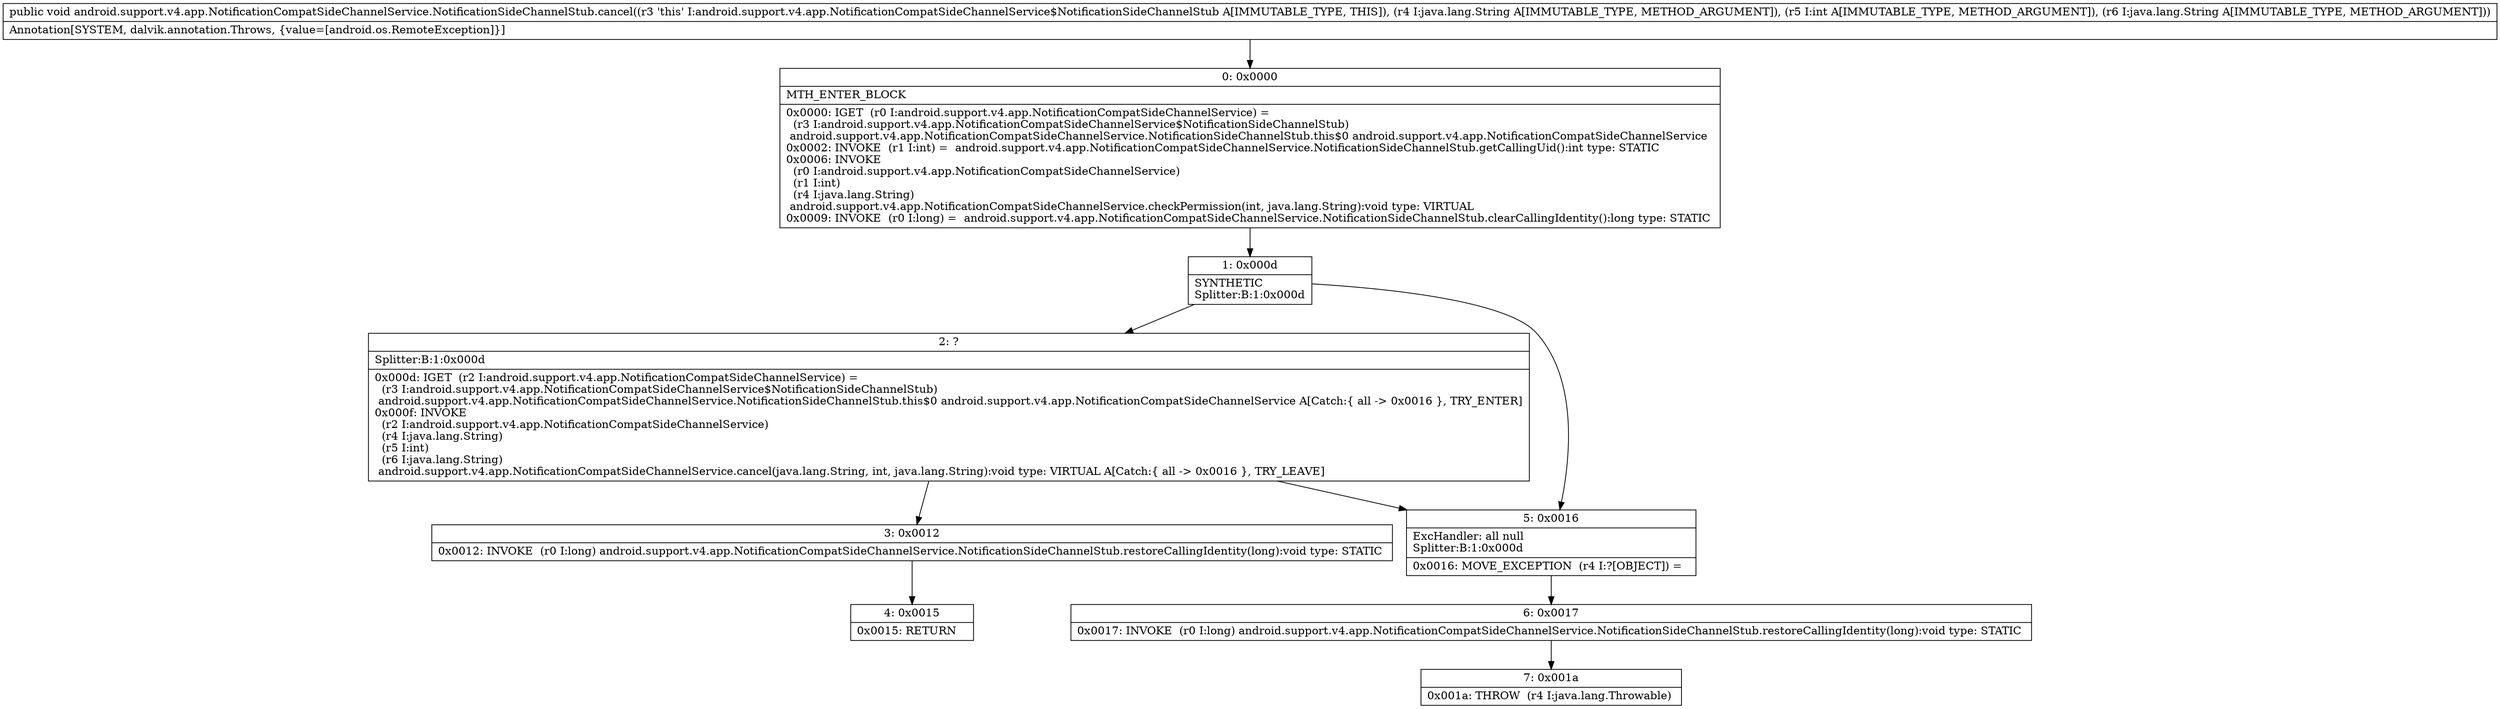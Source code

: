 digraph "CFG forandroid.support.v4.app.NotificationCompatSideChannelService.NotificationSideChannelStub.cancel(Ljava\/lang\/String;ILjava\/lang\/String;)V" {
Node_0 [shape=record,label="{0\:\ 0x0000|MTH_ENTER_BLOCK\l|0x0000: IGET  (r0 I:android.support.v4.app.NotificationCompatSideChannelService) = \l  (r3 I:android.support.v4.app.NotificationCompatSideChannelService$NotificationSideChannelStub)\l android.support.v4.app.NotificationCompatSideChannelService.NotificationSideChannelStub.this$0 android.support.v4.app.NotificationCompatSideChannelService \l0x0002: INVOKE  (r1 I:int) =  android.support.v4.app.NotificationCompatSideChannelService.NotificationSideChannelStub.getCallingUid():int type: STATIC \l0x0006: INVOKE  \l  (r0 I:android.support.v4.app.NotificationCompatSideChannelService)\l  (r1 I:int)\l  (r4 I:java.lang.String)\l android.support.v4.app.NotificationCompatSideChannelService.checkPermission(int, java.lang.String):void type: VIRTUAL \l0x0009: INVOKE  (r0 I:long) =  android.support.v4.app.NotificationCompatSideChannelService.NotificationSideChannelStub.clearCallingIdentity():long type: STATIC \l}"];
Node_1 [shape=record,label="{1\:\ 0x000d|SYNTHETIC\lSplitter:B:1:0x000d\l}"];
Node_2 [shape=record,label="{2\:\ ?|Splitter:B:1:0x000d\l|0x000d: IGET  (r2 I:android.support.v4.app.NotificationCompatSideChannelService) = \l  (r3 I:android.support.v4.app.NotificationCompatSideChannelService$NotificationSideChannelStub)\l android.support.v4.app.NotificationCompatSideChannelService.NotificationSideChannelStub.this$0 android.support.v4.app.NotificationCompatSideChannelService A[Catch:\{ all \-\> 0x0016 \}, TRY_ENTER]\l0x000f: INVOKE  \l  (r2 I:android.support.v4.app.NotificationCompatSideChannelService)\l  (r4 I:java.lang.String)\l  (r5 I:int)\l  (r6 I:java.lang.String)\l android.support.v4.app.NotificationCompatSideChannelService.cancel(java.lang.String, int, java.lang.String):void type: VIRTUAL A[Catch:\{ all \-\> 0x0016 \}, TRY_LEAVE]\l}"];
Node_3 [shape=record,label="{3\:\ 0x0012|0x0012: INVOKE  (r0 I:long) android.support.v4.app.NotificationCompatSideChannelService.NotificationSideChannelStub.restoreCallingIdentity(long):void type: STATIC \l}"];
Node_4 [shape=record,label="{4\:\ 0x0015|0x0015: RETURN   \l}"];
Node_5 [shape=record,label="{5\:\ 0x0016|ExcHandler: all null\lSplitter:B:1:0x000d\l|0x0016: MOVE_EXCEPTION  (r4 I:?[OBJECT]) =  \l}"];
Node_6 [shape=record,label="{6\:\ 0x0017|0x0017: INVOKE  (r0 I:long) android.support.v4.app.NotificationCompatSideChannelService.NotificationSideChannelStub.restoreCallingIdentity(long):void type: STATIC \l}"];
Node_7 [shape=record,label="{7\:\ 0x001a|0x001a: THROW  (r4 I:java.lang.Throwable) \l}"];
MethodNode[shape=record,label="{public void android.support.v4.app.NotificationCompatSideChannelService.NotificationSideChannelStub.cancel((r3 'this' I:android.support.v4.app.NotificationCompatSideChannelService$NotificationSideChannelStub A[IMMUTABLE_TYPE, THIS]), (r4 I:java.lang.String A[IMMUTABLE_TYPE, METHOD_ARGUMENT]), (r5 I:int A[IMMUTABLE_TYPE, METHOD_ARGUMENT]), (r6 I:java.lang.String A[IMMUTABLE_TYPE, METHOD_ARGUMENT]))  | Annotation[SYSTEM, dalvik.annotation.Throws, \{value=[android.os.RemoteException]\}]\l}"];
MethodNode -> Node_0;
Node_0 -> Node_1;
Node_1 -> Node_2;
Node_1 -> Node_5;
Node_2 -> Node_3;
Node_2 -> Node_5;
Node_3 -> Node_4;
Node_5 -> Node_6;
Node_6 -> Node_7;
}

